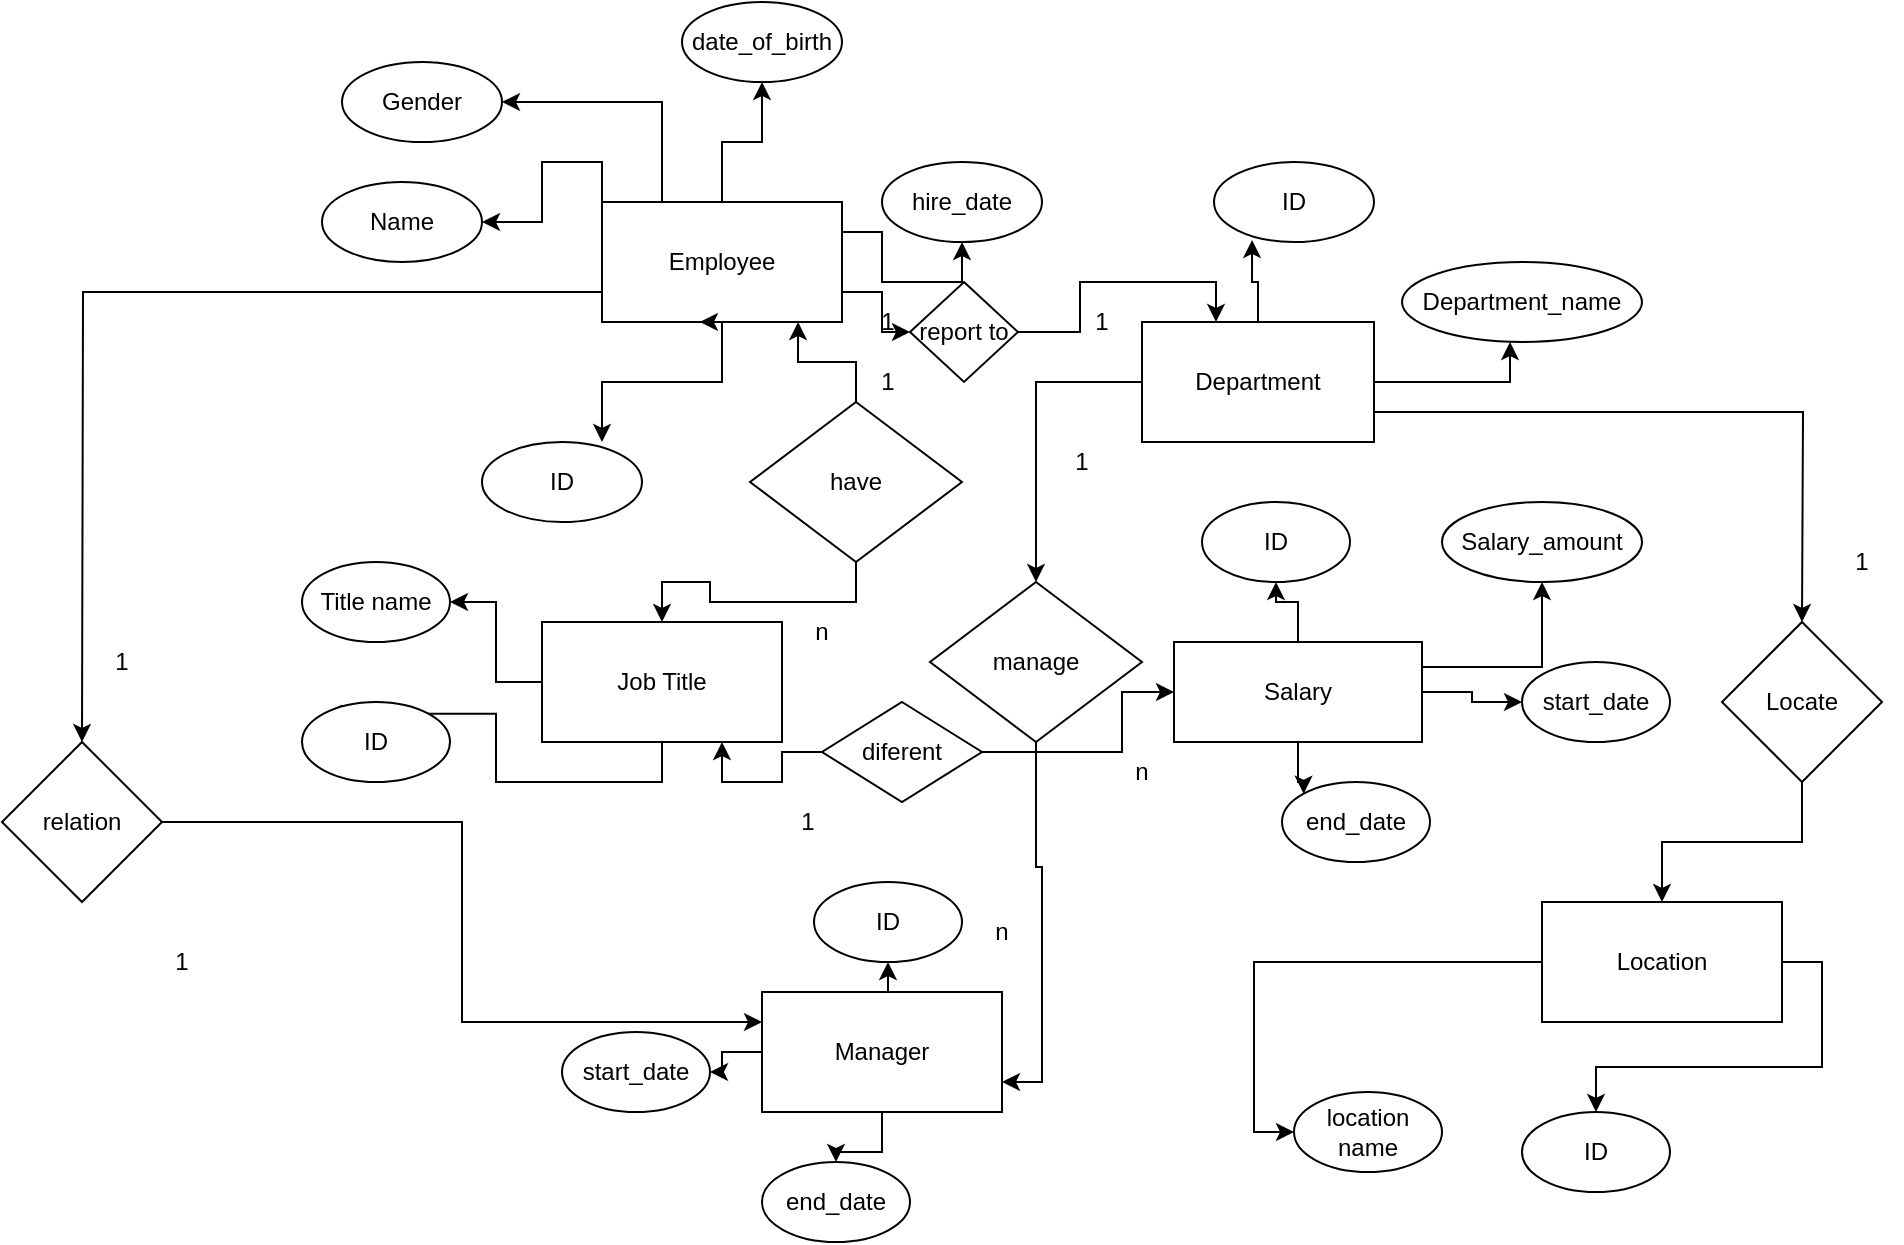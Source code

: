 <mxfile version="21.0.10" type="device"><diagram name="Página-1" id="JLqvCDNmo2QLWUukLbDz"><mxGraphModel dx="1299" dy="778" grid="1" gridSize="10" guides="1" tooltips="1" connect="1" arrows="1" fold="1" page="1" pageScale="1" pageWidth="827" pageHeight="1169" math="0" shadow="0"><root><mxCell id="0"/><mxCell id="1" parent="0"/><mxCell id="qf5i8SAiAA5ohxb7-a8Y-16" style="edgeStyle=orthogonalEdgeStyle;rounded=0;orthogonalLoop=1;jettySize=auto;html=1;" edge="1" parent="1" source="qf5i8SAiAA5ohxb7-a8Y-1" target="qf5i8SAiAA5ohxb7-a8Y-9"><mxGeometry relative="1" as="geometry"/></mxCell><mxCell id="qf5i8SAiAA5ohxb7-a8Y-18" style="edgeStyle=orthogonalEdgeStyle;rounded=0;orthogonalLoop=1;jettySize=auto;html=1;entryX=0.75;entryY=0;entryDx=0;entryDy=0;entryPerimeter=0;" edge="1" parent="1" source="qf5i8SAiAA5ohxb7-a8Y-1" target="qf5i8SAiAA5ohxb7-a8Y-10"><mxGeometry relative="1" as="geometry"/></mxCell><mxCell id="qf5i8SAiAA5ohxb7-a8Y-19" style="edgeStyle=orthogonalEdgeStyle;rounded=0;orthogonalLoop=1;jettySize=auto;html=1;exitX=0;exitY=0;exitDx=0;exitDy=0;entryX=1;entryY=0.5;entryDx=0;entryDy=0;" edge="1" parent="1" source="qf5i8SAiAA5ohxb7-a8Y-1" target="qf5i8SAiAA5ohxb7-a8Y-7"><mxGeometry relative="1" as="geometry"/></mxCell><mxCell id="qf5i8SAiAA5ohxb7-a8Y-20" style="edgeStyle=orthogonalEdgeStyle;rounded=0;orthogonalLoop=1;jettySize=auto;html=1;exitX=1;exitY=0.25;exitDx=0;exitDy=0;entryX=0.5;entryY=1;entryDx=0;entryDy=0;" edge="1" parent="1" source="qf5i8SAiAA5ohxb7-a8Y-1" target="qf5i8SAiAA5ohxb7-a8Y-11"><mxGeometry relative="1" as="geometry"/></mxCell><mxCell id="qf5i8SAiAA5ohxb7-a8Y-21" style="edgeStyle=orthogonalEdgeStyle;rounded=0;orthogonalLoop=1;jettySize=auto;html=1;exitX=0.25;exitY=0;exitDx=0;exitDy=0;entryX=1;entryY=0.5;entryDx=0;entryDy=0;" edge="1" parent="1" source="qf5i8SAiAA5ohxb7-a8Y-1" target="qf5i8SAiAA5ohxb7-a8Y-8"><mxGeometry relative="1" as="geometry"/></mxCell><mxCell id="qf5i8SAiAA5ohxb7-a8Y-79" style="edgeStyle=orthogonalEdgeStyle;rounded=0;orthogonalLoop=1;jettySize=auto;html=1;exitX=1;exitY=0.75;exitDx=0;exitDy=0;" edge="1" parent="1" source="qf5i8SAiAA5ohxb7-a8Y-1" target="qf5i8SAiAA5ohxb7-a8Y-78"><mxGeometry relative="1" as="geometry"/></mxCell><mxCell id="qf5i8SAiAA5ohxb7-a8Y-91" style="edgeStyle=orthogonalEdgeStyle;rounded=0;orthogonalLoop=1;jettySize=auto;html=1;exitX=0;exitY=0.75;exitDx=0;exitDy=0;" edge="1" parent="1" source="qf5i8SAiAA5ohxb7-a8Y-1"><mxGeometry relative="1" as="geometry"><mxPoint x="-240" y="400" as="targetPoint"/></mxGeometry></mxCell><mxCell id="qf5i8SAiAA5ohxb7-a8Y-1" value="Employee" style="rounded=0;whiteSpace=wrap;html=1;" vertex="1" parent="1"><mxGeometry x="20" y="130" width="120" height="60" as="geometry"/></mxCell><mxCell id="qf5i8SAiAA5ohxb7-a8Y-29" style="edgeStyle=orthogonalEdgeStyle;rounded=0;orthogonalLoop=1;jettySize=auto;html=1;exitX=1;exitY=0.5;exitDx=0;exitDy=0;entryX=0.45;entryY=1;entryDx=0;entryDy=0;entryPerimeter=0;" edge="1" parent="1" source="qf5i8SAiAA5ohxb7-a8Y-2" target="qf5i8SAiAA5ohxb7-a8Y-23"><mxGeometry relative="1" as="geometry"/></mxCell><mxCell id="qf5i8SAiAA5ohxb7-a8Y-30" style="edgeStyle=orthogonalEdgeStyle;rounded=0;orthogonalLoop=1;jettySize=auto;html=1;entryX=0.238;entryY=0.975;entryDx=0;entryDy=0;entryPerimeter=0;" edge="1" parent="1" source="qf5i8SAiAA5ohxb7-a8Y-2" target="qf5i8SAiAA5ohxb7-a8Y-22"><mxGeometry relative="1" as="geometry"/></mxCell><mxCell id="qf5i8SAiAA5ohxb7-a8Y-68" style="edgeStyle=orthogonalEdgeStyle;rounded=0;orthogonalLoop=1;jettySize=auto;html=1;exitX=0;exitY=0.5;exitDx=0;exitDy=0;" edge="1" parent="1" source="qf5i8SAiAA5ohxb7-a8Y-2" target="qf5i8SAiAA5ohxb7-a8Y-67"><mxGeometry relative="1" as="geometry"/></mxCell><mxCell id="qf5i8SAiAA5ohxb7-a8Y-76" style="edgeStyle=orthogonalEdgeStyle;rounded=0;orthogonalLoop=1;jettySize=auto;html=1;exitX=1;exitY=0.75;exitDx=0;exitDy=0;" edge="1" parent="1" source="qf5i8SAiAA5ohxb7-a8Y-2"><mxGeometry relative="1" as="geometry"><mxPoint x="620" y="340" as="targetPoint"/></mxGeometry></mxCell><mxCell id="qf5i8SAiAA5ohxb7-a8Y-2" value="Department" style="rounded=0;whiteSpace=wrap;html=1;" vertex="1" parent="1"><mxGeometry x="290" y="190" width="116" height="60" as="geometry"/></mxCell><mxCell id="qf5i8SAiAA5ohxb7-a8Y-33" style="edgeStyle=orthogonalEdgeStyle;rounded=0;orthogonalLoop=1;jettySize=auto;html=1;exitX=0.5;exitY=1;exitDx=0;exitDy=0;entryX=0;entryY=0;entryDx=0;entryDy=0;" edge="1" parent="1" source="qf5i8SAiAA5ohxb7-a8Y-3" target="qf5i8SAiAA5ohxb7-a8Y-31"><mxGeometry relative="1" as="geometry"/></mxCell><mxCell id="qf5i8SAiAA5ohxb7-a8Y-59" style="edgeStyle=orthogonalEdgeStyle;rounded=0;orthogonalLoop=1;jettySize=auto;html=1;exitX=0;exitY=0.5;exitDx=0;exitDy=0;" edge="1" parent="1" source="qf5i8SAiAA5ohxb7-a8Y-3" target="qf5i8SAiAA5ohxb7-a8Y-32"><mxGeometry relative="1" as="geometry"/></mxCell><mxCell id="qf5i8SAiAA5ohxb7-a8Y-3" value="Job Title" style="rounded=0;whiteSpace=wrap;html=1;" vertex="1" parent="1"><mxGeometry x="-10" y="340" width="120" height="60" as="geometry"/></mxCell><mxCell id="qf5i8SAiAA5ohxb7-a8Y-39" style="edgeStyle=orthogonalEdgeStyle;rounded=0;orthogonalLoop=1;jettySize=auto;html=1;entryX=0.5;entryY=1;entryDx=0;entryDy=0;" edge="1" parent="1" source="qf5i8SAiAA5ohxb7-a8Y-4" target="qf5i8SAiAA5ohxb7-a8Y-35"><mxGeometry relative="1" as="geometry"/></mxCell><mxCell id="qf5i8SAiAA5ohxb7-a8Y-40" style="edgeStyle=orthogonalEdgeStyle;rounded=0;orthogonalLoop=1;jettySize=auto;html=1;exitX=1;exitY=0.25;exitDx=0;exitDy=0;" edge="1" parent="1" source="qf5i8SAiAA5ohxb7-a8Y-4" target="qf5i8SAiAA5ohxb7-a8Y-36"><mxGeometry relative="1" as="geometry"/></mxCell><mxCell id="qf5i8SAiAA5ohxb7-a8Y-41" style="edgeStyle=orthogonalEdgeStyle;rounded=0;orthogonalLoop=1;jettySize=auto;html=1;entryX=0;entryY=0.5;entryDx=0;entryDy=0;" edge="1" parent="1" source="qf5i8SAiAA5ohxb7-a8Y-4" target="qf5i8SAiAA5ohxb7-a8Y-37"><mxGeometry relative="1" as="geometry"/></mxCell><mxCell id="qf5i8SAiAA5ohxb7-a8Y-42" style="edgeStyle=orthogonalEdgeStyle;rounded=0;orthogonalLoop=1;jettySize=auto;html=1;entryX=0;entryY=0;entryDx=0;entryDy=0;" edge="1" parent="1" source="qf5i8SAiAA5ohxb7-a8Y-4" target="qf5i8SAiAA5ohxb7-a8Y-38"><mxGeometry relative="1" as="geometry"/></mxCell><mxCell id="qf5i8SAiAA5ohxb7-a8Y-4" value="Salary" style="rounded=0;whiteSpace=wrap;html=1;" vertex="1" parent="1"><mxGeometry x="306" y="350" width="124" height="50" as="geometry"/></mxCell><mxCell id="qf5i8SAiAA5ohxb7-a8Y-48" style="edgeStyle=orthogonalEdgeStyle;rounded=0;orthogonalLoop=1;jettySize=auto;html=1;exitX=0.5;exitY=1;exitDx=0;exitDy=0;" edge="1" parent="1" source="qf5i8SAiAA5ohxb7-a8Y-5" target="qf5i8SAiAA5ohxb7-a8Y-45"><mxGeometry relative="1" as="geometry"/></mxCell><mxCell id="qf5i8SAiAA5ohxb7-a8Y-51" style="edgeStyle=orthogonalEdgeStyle;rounded=0;orthogonalLoop=1;jettySize=auto;html=1;entryX=1;entryY=0.5;entryDx=0;entryDy=0;" edge="1" parent="1" source="qf5i8SAiAA5ohxb7-a8Y-5" target="qf5i8SAiAA5ohxb7-a8Y-44"><mxGeometry relative="1" as="geometry"/></mxCell><mxCell id="qf5i8SAiAA5ohxb7-a8Y-54" style="edgeStyle=orthogonalEdgeStyle;rounded=0;orthogonalLoop=1;jettySize=auto;html=1;exitX=0.5;exitY=0;exitDx=0;exitDy=0;entryX=0.5;entryY=1;entryDx=0;entryDy=0;" edge="1" parent="1" source="qf5i8SAiAA5ohxb7-a8Y-5" target="qf5i8SAiAA5ohxb7-a8Y-43"><mxGeometry relative="1" as="geometry"/></mxCell><mxCell id="qf5i8SAiAA5ohxb7-a8Y-5" value="Manager" style="rounded=0;whiteSpace=wrap;html=1;" vertex="1" parent="1"><mxGeometry x="100" y="525" width="120" height="60" as="geometry"/></mxCell><mxCell id="qf5i8SAiAA5ohxb7-a8Y-55" style="edgeStyle=orthogonalEdgeStyle;rounded=0;orthogonalLoop=1;jettySize=auto;html=1;exitX=1;exitY=0.5;exitDx=0;exitDy=0;" edge="1" parent="1" source="qf5i8SAiAA5ohxb7-a8Y-6" target="qf5i8SAiAA5ohxb7-a8Y-46"><mxGeometry relative="1" as="geometry"/></mxCell><mxCell id="qf5i8SAiAA5ohxb7-a8Y-56" style="edgeStyle=orthogonalEdgeStyle;rounded=0;orthogonalLoop=1;jettySize=auto;html=1;entryX=0;entryY=0.5;entryDx=0;entryDy=0;" edge="1" parent="1" source="qf5i8SAiAA5ohxb7-a8Y-6" target="qf5i8SAiAA5ohxb7-a8Y-47"><mxGeometry relative="1" as="geometry"/></mxCell><mxCell id="qf5i8SAiAA5ohxb7-a8Y-6" value="Location" style="rounded=0;whiteSpace=wrap;html=1;" vertex="1" parent="1"><mxGeometry x="490" y="480" width="120" height="60" as="geometry"/></mxCell><mxCell id="qf5i8SAiAA5ohxb7-a8Y-7" value="Name" style="ellipse;whiteSpace=wrap;html=1;" vertex="1" parent="1"><mxGeometry x="-120" y="120" width="80" height="40" as="geometry"/></mxCell><mxCell id="qf5i8SAiAA5ohxb7-a8Y-8" value="Gender" style="ellipse;whiteSpace=wrap;html=1;" vertex="1" parent="1"><mxGeometry x="-110" y="60" width="80" height="40" as="geometry"/></mxCell><mxCell id="qf5i8SAiAA5ohxb7-a8Y-9" value="date_of_birth" style="ellipse;whiteSpace=wrap;html=1;" vertex="1" parent="1"><mxGeometry x="60" y="30" width="80" height="40" as="geometry"/></mxCell><mxCell id="qf5i8SAiAA5ohxb7-a8Y-10" value="ID" style="ellipse;whiteSpace=wrap;html=1;" vertex="1" parent="1"><mxGeometry x="-40" y="250" width="80" height="40" as="geometry"/></mxCell><mxCell id="qf5i8SAiAA5ohxb7-a8Y-11" value="hire_date" style="ellipse;whiteSpace=wrap;html=1;" vertex="1" parent="1"><mxGeometry x="160" y="110" width="80" height="40" as="geometry"/></mxCell><mxCell id="qf5i8SAiAA5ohxb7-a8Y-22" value="ID" style="ellipse;whiteSpace=wrap;html=1;" vertex="1" parent="1"><mxGeometry x="326" y="110" width="80" height="40" as="geometry"/></mxCell><mxCell id="qf5i8SAiAA5ohxb7-a8Y-23" value="Department_name" style="ellipse;whiteSpace=wrap;html=1;" vertex="1" parent="1"><mxGeometry x="420" y="160" width="120" height="40" as="geometry"/></mxCell><mxCell id="qf5i8SAiAA5ohxb7-a8Y-31" value="ID" style="ellipse;whiteSpace=wrap;html=1;" vertex="1" parent="1"><mxGeometry x="-130" y="380" width="74" height="40" as="geometry"/></mxCell><mxCell id="qf5i8SAiAA5ohxb7-a8Y-32" value="Title name" style="ellipse;whiteSpace=wrap;html=1;" vertex="1" parent="1"><mxGeometry x="-130" y="310" width="74" height="40" as="geometry"/></mxCell><mxCell id="qf5i8SAiAA5ohxb7-a8Y-35" value="ID" style="ellipse;whiteSpace=wrap;html=1;" vertex="1" parent="1"><mxGeometry x="320" y="280" width="74" height="40" as="geometry"/></mxCell><mxCell id="qf5i8SAiAA5ohxb7-a8Y-36" value="Salary_amount" style="ellipse;whiteSpace=wrap;html=1;" vertex="1" parent="1"><mxGeometry x="440" y="280" width="100" height="40" as="geometry"/></mxCell><mxCell id="qf5i8SAiAA5ohxb7-a8Y-37" value="start_date" style="ellipse;whiteSpace=wrap;html=1;" vertex="1" parent="1"><mxGeometry x="480" y="360" width="74" height="40" as="geometry"/></mxCell><mxCell id="qf5i8SAiAA5ohxb7-a8Y-38" value="end_date" style="ellipse;whiteSpace=wrap;html=1;" vertex="1" parent="1"><mxGeometry x="360" y="420" width="74" height="40" as="geometry"/></mxCell><mxCell id="qf5i8SAiAA5ohxb7-a8Y-43" value="ID" style="ellipse;whiteSpace=wrap;html=1;" vertex="1" parent="1"><mxGeometry x="126" y="470" width="74" height="40" as="geometry"/></mxCell><mxCell id="qf5i8SAiAA5ohxb7-a8Y-44" value="start_date" style="ellipse;whiteSpace=wrap;html=1;" vertex="1" parent="1"><mxGeometry y="545" width="74" height="40" as="geometry"/></mxCell><mxCell id="qf5i8SAiAA5ohxb7-a8Y-45" value="end_date" style="ellipse;whiteSpace=wrap;html=1;" vertex="1" parent="1"><mxGeometry x="100" y="610" width="74" height="40" as="geometry"/></mxCell><mxCell id="qf5i8SAiAA5ohxb7-a8Y-46" value="ID" style="ellipse;whiteSpace=wrap;html=1;" vertex="1" parent="1"><mxGeometry x="480" y="585" width="74" height="40" as="geometry"/></mxCell><mxCell id="qf5i8SAiAA5ohxb7-a8Y-47" value="location name" style="ellipse;whiteSpace=wrap;html=1;" vertex="1" parent="1"><mxGeometry x="366" y="575" width="74" height="40" as="geometry"/></mxCell><mxCell id="qf5i8SAiAA5ohxb7-a8Y-57" style="edgeStyle=orthogonalEdgeStyle;rounded=0;orthogonalLoop=1;jettySize=auto;html=1;exitX=0.5;exitY=1;exitDx=0;exitDy=0;entryX=0.408;entryY=1;entryDx=0;entryDy=0;entryPerimeter=0;" edge="1" parent="1" source="qf5i8SAiAA5ohxb7-a8Y-1" target="qf5i8SAiAA5ohxb7-a8Y-1"><mxGeometry relative="1" as="geometry"/></mxCell><mxCell id="qf5i8SAiAA5ohxb7-a8Y-62" style="edgeStyle=orthogonalEdgeStyle;rounded=0;orthogonalLoop=1;jettySize=auto;html=1;" edge="1" parent="1" source="qf5i8SAiAA5ohxb7-a8Y-61" target="qf5i8SAiAA5ohxb7-a8Y-3"><mxGeometry relative="1" as="geometry"/></mxCell><mxCell id="qf5i8SAiAA5ohxb7-a8Y-63" style="edgeStyle=orthogonalEdgeStyle;rounded=0;orthogonalLoop=1;jettySize=auto;html=1;entryX=0.817;entryY=1;entryDx=0;entryDy=0;entryPerimeter=0;" edge="1" parent="1" source="qf5i8SAiAA5ohxb7-a8Y-61" target="qf5i8SAiAA5ohxb7-a8Y-1"><mxGeometry relative="1" as="geometry"/></mxCell><mxCell id="qf5i8SAiAA5ohxb7-a8Y-61" value="have" style="rhombus;whiteSpace=wrap;html=1;" vertex="1" parent="1"><mxGeometry x="94" y="230" width="106" height="80" as="geometry"/></mxCell><mxCell id="qf5i8SAiAA5ohxb7-a8Y-64" value="n" style="text;html=1;strokeColor=none;fillColor=none;align=center;verticalAlign=middle;whiteSpace=wrap;rounded=0;" vertex="1" parent="1"><mxGeometry x="100" y="330" width="60" height="30" as="geometry"/></mxCell><mxCell id="qf5i8SAiAA5ohxb7-a8Y-66" value="1" style="text;html=1;strokeColor=none;fillColor=none;align=center;verticalAlign=middle;whiteSpace=wrap;rounded=0;" vertex="1" parent="1"><mxGeometry x="143" y="210" width="40" height="20" as="geometry"/></mxCell><mxCell id="qf5i8SAiAA5ohxb7-a8Y-69" style="edgeStyle=orthogonalEdgeStyle;rounded=0;orthogonalLoop=1;jettySize=auto;html=1;exitX=0.5;exitY=1;exitDx=0;exitDy=0;entryX=1;entryY=0.75;entryDx=0;entryDy=0;" edge="1" parent="1" source="qf5i8SAiAA5ohxb7-a8Y-67" target="qf5i8SAiAA5ohxb7-a8Y-5"><mxGeometry relative="1" as="geometry"/></mxCell><mxCell id="qf5i8SAiAA5ohxb7-a8Y-67" value="manage" style="rhombus;whiteSpace=wrap;html=1;" vertex="1" parent="1"><mxGeometry x="184" y="320" width="106" height="80" as="geometry"/></mxCell><mxCell id="qf5i8SAiAA5ohxb7-a8Y-70" value="1" style="text;html=1;strokeColor=none;fillColor=none;align=center;verticalAlign=middle;whiteSpace=wrap;rounded=0;" vertex="1" parent="1"><mxGeometry x="240" y="250" width="40" height="20" as="geometry"/></mxCell><mxCell id="qf5i8SAiAA5ohxb7-a8Y-71" value="n" style="text;html=1;strokeColor=none;fillColor=none;align=center;verticalAlign=middle;whiteSpace=wrap;rounded=0;" vertex="1" parent="1"><mxGeometry x="190" y="480" width="60" height="30" as="geometry"/></mxCell><mxCell id="qf5i8SAiAA5ohxb7-a8Y-74" value="1" style="text;html=1;strokeColor=none;fillColor=none;align=center;verticalAlign=middle;whiteSpace=wrap;rounded=0;" vertex="1" parent="1"><mxGeometry x="143" y="180" width="40" height="20" as="geometry"/></mxCell><mxCell id="qf5i8SAiAA5ohxb7-a8Y-75" value="1" style="text;html=1;strokeColor=none;fillColor=none;align=center;verticalAlign=middle;whiteSpace=wrap;rounded=0;" vertex="1" parent="1"><mxGeometry x="250" y="180" width="40" height="20" as="geometry"/></mxCell><mxCell id="qf5i8SAiAA5ohxb7-a8Y-81" style="edgeStyle=orthogonalEdgeStyle;rounded=0;orthogonalLoop=1;jettySize=auto;html=1;" edge="1" parent="1" source="qf5i8SAiAA5ohxb7-a8Y-77" target="qf5i8SAiAA5ohxb7-a8Y-6"><mxGeometry relative="1" as="geometry"><mxPoint x="620" y="481" as="targetPoint"/></mxGeometry></mxCell><mxCell id="qf5i8SAiAA5ohxb7-a8Y-77" value="Locate" style="rhombus;whiteSpace=wrap;html=1;" vertex="1" parent="1"><mxGeometry x="580" y="340" width="80" height="80" as="geometry"/></mxCell><mxCell id="qf5i8SAiAA5ohxb7-a8Y-80" style="edgeStyle=orthogonalEdgeStyle;rounded=0;orthogonalLoop=1;jettySize=auto;html=1;exitX=1;exitY=0.5;exitDx=0;exitDy=0;entryX=0.319;entryY=0;entryDx=0;entryDy=0;entryPerimeter=0;" edge="1" parent="1" source="qf5i8SAiAA5ohxb7-a8Y-78" target="qf5i8SAiAA5ohxb7-a8Y-2"><mxGeometry relative="1" as="geometry"/></mxCell><mxCell id="qf5i8SAiAA5ohxb7-a8Y-78" value="report to" style="rhombus;whiteSpace=wrap;html=1;" vertex="1" parent="1"><mxGeometry x="174" y="170" width="54" height="50" as="geometry"/></mxCell><mxCell id="qf5i8SAiAA5ohxb7-a8Y-83" style="edgeStyle=orthogonalEdgeStyle;rounded=0;orthogonalLoop=1;jettySize=auto;html=1;entryX=0.75;entryY=1;entryDx=0;entryDy=0;" edge="1" parent="1" source="qf5i8SAiAA5ohxb7-a8Y-82" target="qf5i8SAiAA5ohxb7-a8Y-3"><mxGeometry relative="1" as="geometry"/></mxCell><mxCell id="qf5i8SAiAA5ohxb7-a8Y-84" style="edgeStyle=orthogonalEdgeStyle;rounded=0;orthogonalLoop=1;jettySize=auto;html=1;exitX=1;exitY=0.5;exitDx=0;exitDy=0;" edge="1" parent="1" source="qf5i8SAiAA5ohxb7-a8Y-82" target="qf5i8SAiAA5ohxb7-a8Y-4"><mxGeometry relative="1" as="geometry"><Array as="points"><mxPoint x="280" y="405"/><mxPoint x="280" y="375"/></Array></mxGeometry></mxCell><mxCell id="qf5i8SAiAA5ohxb7-a8Y-82" value="diferent" style="rhombus;whiteSpace=wrap;html=1;" vertex="1" parent="1"><mxGeometry x="130" y="380" width="80" height="50" as="geometry"/></mxCell><mxCell id="qf5i8SAiAA5ohxb7-a8Y-86" value="n" style="text;html=1;strokeColor=none;fillColor=none;align=center;verticalAlign=middle;whiteSpace=wrap;rounded=0;" vertex="1" parent="1"><mxGeometry x="260" y="400" width="60" height="30" as="geometry"/></mxCell><mxCell id="qf5i8SAiAA5ohxb7-a8Y-87" value="1" style="text;html=1;strokeColor=none;fillColor=none;align=center;verticalAlign=middle;whiteSpace=wrap;rounded=0;" vertex="1" parent="1"><mxGeometry x="630" y="300" width="40" height="20" as="geometry"/></mxCell><mxCell id="qf5i8SAiAA5ohxb7-a8Y-93" style="edgeStyle=orthogonalEdgeStyle;rounded=0;orthogonalLoop=1;jettySize=auto;html=1;entryX=0;entryY=0.25;entryDx=0;entryDy=0;" edge="1" parent="1" source="qf5i8SAiAA5ohxb7-a8Y-92" target="qf5i8SAiAA5ohxb7-a8Y-5"><mxGeometry relative="1" as="geometry"/></mxCell><mxCell id="qf5i8SAiAA5ohxb7-a8Y-92" value="relation" style="rhombus;whiteSpace=wrap;html=1;" vertex="1" parent="1"><mxGeometry x="-280" y="400" width="80" height="80" as="geometry"/></mxCell><mxCell id="qf5i8SAiAA5ohxb7-a8Y-94" value="1" style="text;html=1;strokeColor=none;fillColor=none;align=center;verticalAlign=middle;whiteSpace=wrap;rounded=0;" vertex="1" parent="1"><mxGeometry x="-240" y="350" width="40" height="20" as="geometry"/></mxCell><mxCell id="qf5i8SAiAA5ohxb7-a8Y-95" value="1" style="text;html=1;strokeColor=none;fillColor=none;align=center;verticalAlign=middle;whiteSpace=wrap;rounded=0;" vertex="1" parent="1"><mxGeometry x="-210" y="500" width="40" height="20" as="geometry"/></mxCell><mxCell id="qf5i8SAiAA5ohxb7-a8Y-97" value="1" style="text;html=1;strokeColor=none;fillColor=none;align=center;verticalAlign=middle;whiteSpace=wrap;rounded=0;" vertex="1" parent="1"><mxGeometry x="103" y="430" width="40" height="20" as="geometry"/></mxCell></root></mxGraphModel></diagram></mxfile>